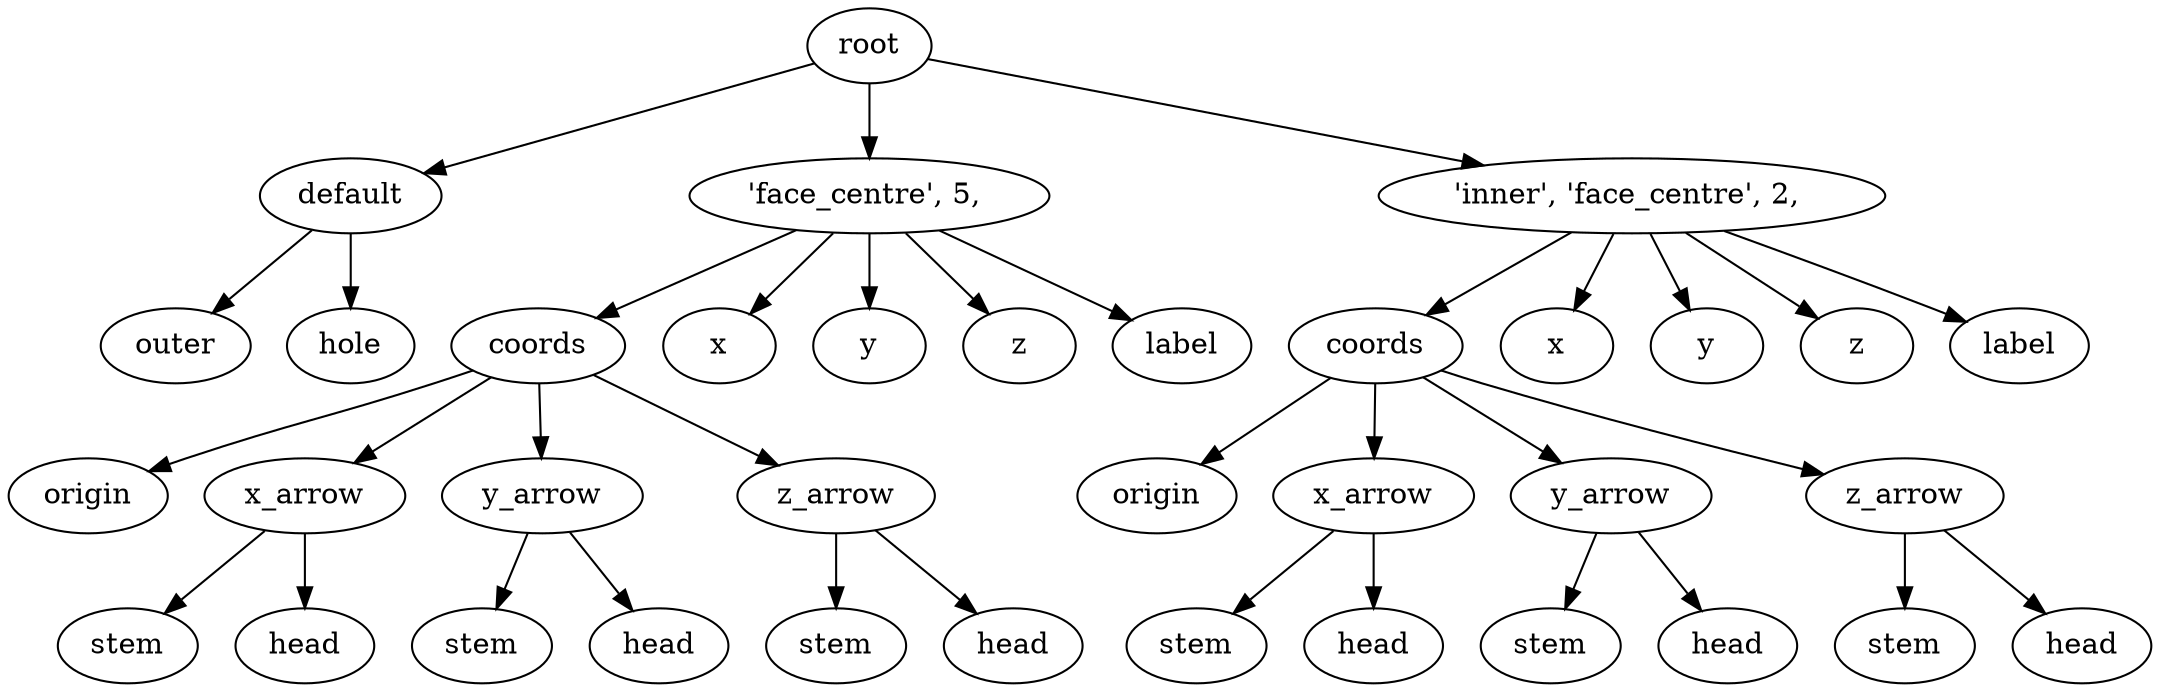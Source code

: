 digraph default {
    root_1 [label="root"];
    default_2 [label="default"];
    outer_3 [label="outer"];
    hole_4 [label="hole"];
    5 [label="'face_centre',\ 5,\ "];
    coords_6 [label="coords"];
    origin_7 [label="origin"];
    x_arrow_8 [label="x_arrow"];
    stem_9 [label="stem"];
    head_10 [label="head"];
    y_arrow_11 [label="y_arrow"];
    stem_12 [label="stem"];
    head_13 [label="head"];
    z_arrow_14 [label="z_arrow"];
    stem_15 [label="stem"];
    head_16 [label="head"];
    x_17 [label="x"];
    y_18 [label="y"];
    z_19 [label="z"];
    label_20 [label="label"];
    21 [label="'inner',\ 'face_centre',\ 2,\ "];
    coords_22 [label="coords"];
    origin_23 [label="origin"];
    x_arrow_24 [label="x_arrow"];
    stem_25 [label="stem"];
    head_26 [label="head"];
    y_arrow_27 [label="y_arrow"];
    stem_28 [label="stem"];
    head_29 [label="head"];
    z_arrow_30 [label="z_arrow"];
    stem_31 [label="stem"];
    head_32 [label="head"];
    x_33 [label="x"];
    y_34 [label="y"];
    z_35 [label="z"];
    label_36 [label="label"];
    root_1 -> default_2;
    default_2 -> outer_3;
    default_2 -> hole_4;
    root_1 -> 5;
    5 -> coords_6;
    coords_6 -> origin_7;
    coords_6 -> x_arrow_8;
    x_arrow_8 -> stem_9;
    x_arrow_8 -> head_10;
    coords_6 -> y_arrow_11;
    y_arrow_11 -> stem_12;
    y_arrow_11 -> head_13;
    coords_6 -> z_arrow_14;
    z_arrow_14 -> stem_15;
    z_arrow_14 -> head_16;
    5 -> x_17;
    5 -> y_18;
    5 -> z_19;
    5 -> label_20;
    root_1 -> 21;
    21 -> coords_22;
    coords_22 -> origin_23;
    coords_22 -> x_arrow_24;
    x_arrow_24 -> stem_25;
    x_arrow_24 -> head_26;
    coords_22 -> y_arrow_27;
    y_arrow_27 -> stem_28;
    y_arrow_27 -> head_29;
    coords_22 -> z_arrow_30;
    z_arrow_30 -> stem_31;
    z_arrow_30 -> head_32;
    21 -> x_33;
    21 -> y_34;
    21 -> z_35;
    21 -> label_36;
}
